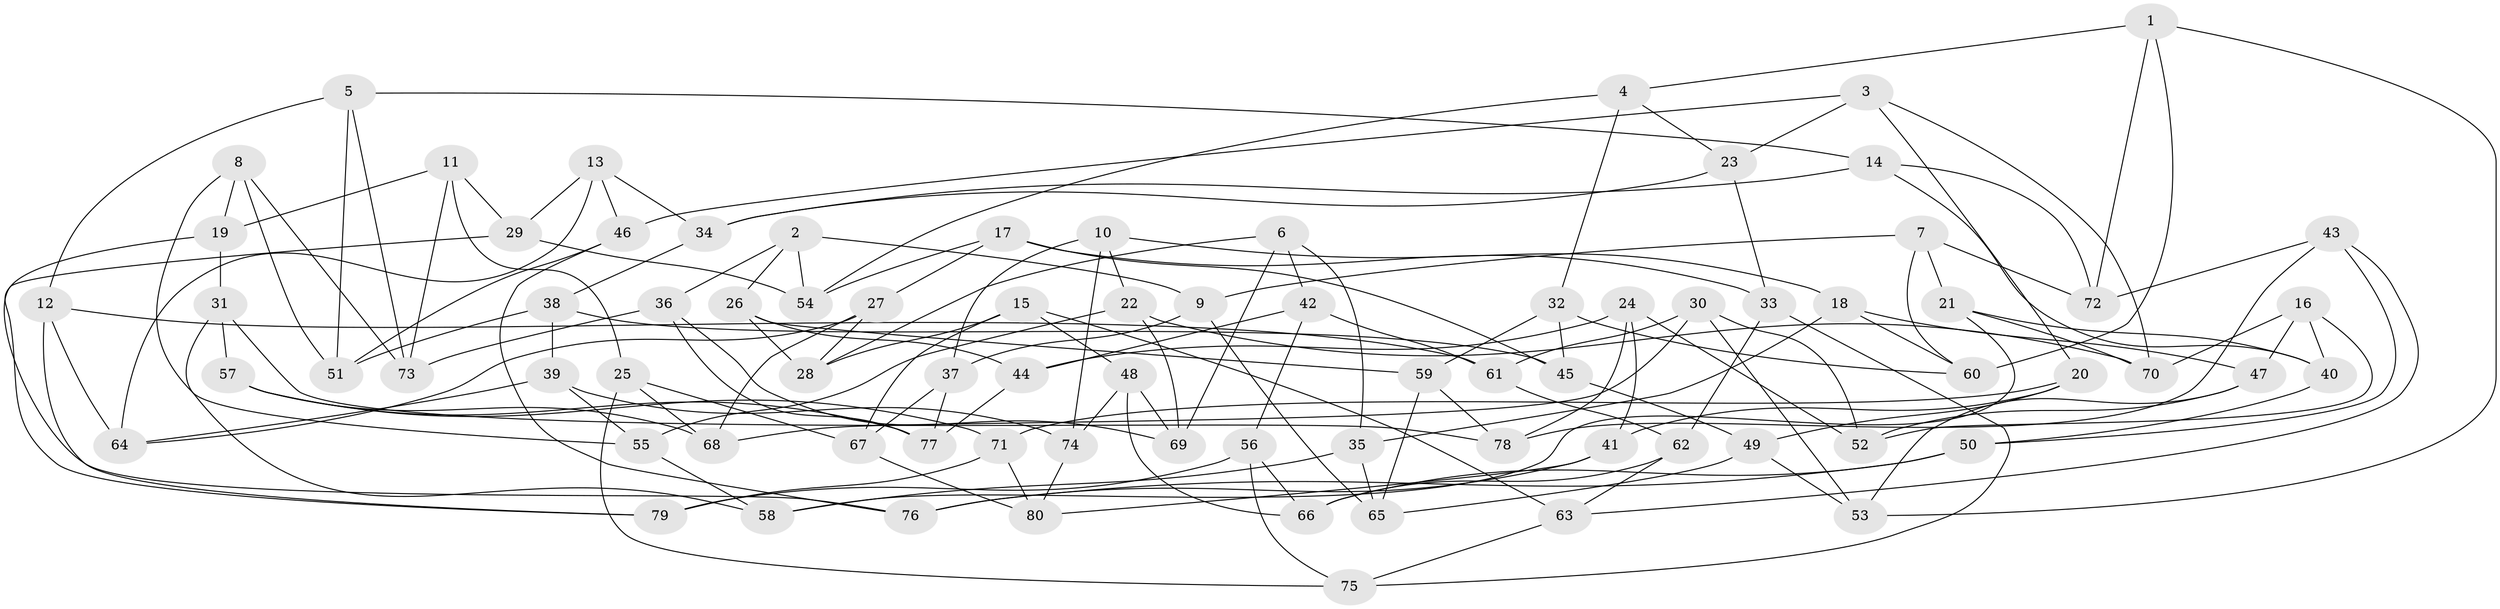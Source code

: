 // Generated by graph-tools (version 1.1) at 2025/16/03/09/25 04:16:35]
// undirected, 80 vertices, 160 edges
graph export_dot {
graph [start="1"]
  node [color=gray90,style=filled];
  1;
  2;
  3;
  4;
  5;
  6;
  7;
  8;
  9;
  10;
  11;
  12;
  13;
  14;
  15;
  16;
  17;
  18;
  19;
  20;
  21;
  22;
  23;
  24;
  25;
  26;
  27;
  28;
  29;
  30;
  31;
  32;
  33;
  34;
  35;
  36;
  37;
  38;
  39;
  40;
  41;
  42;
  43;
  44;
  45;
  46;
  47;
  48;
  49;
  50;
  51;
  52;
  53;
  54;
  55;
  56;
  57;
  58;
  59;
  60;
  61;
  62;
  63;
  64;
  65;
  66;
  67;
  68;
  69;
  70;
  71;
  72;
  73;
  74;
  75;
  76;
  77;
  78;
  79;
  80;
  1 -- 4;
  1 -- 53;
  1 -- 60;
  1 -- 72;
  2 -- 36;
  2 -- 54;
  2 -- 26;
  2 -- 9;
  3 -- 20;
  3 -- 70;
  3 -- 23;
  3 -- 46;
  4 -- 23;
  4 -- 32;
  4 -- 54;
  5 -- 51;
  5 -- 14;
  5 -- 73;
  5 -- 12;
  6 -- 69;
  6 -- 42;
  6 -- 28;
  6 -- 35;
  7 -- 72;
  7 -- 60;
  7 -- 21;
  7 -- 9;
  8 -- 51;
  8 -- 73;
  8 -- 19;
  8 -- 55;
  9 -- 65;
  9 -- 37;
  10 -- 37;
  10 -- 22;
  10 -- 18;
  10 -- 74;
  11 -- 25;
  11 -- 29;
  11 -- 19;
  11 -- 73;
  12 -- 61;
  12 -- 79;
  12 -- 64;
  13 -- 34;
  13 -- 29;
  13 -- 64;
  13 -- 46;
  14 -- 34;
  14 -- 72;
  14 -- 40;
  15 -- 67;
  15 -- 28;
  15 -- 48;
  15 -- 63;
  16 -- 47;
  16 -- 70;
  16 -- 52;
  16 -- 40;
  17 -- 45;
  17 -- 27;
  17 -- 54;
  17 -- 33;
  18 -- 60;
  18 -- 35;
  18 -- 47;
  19 -- 31;
  19 -- 76;
  20 -- 71;
  20 -- 49;
  20 -- 41;
  21 -- 40;
  21 -- 58;
  21 -- 70;
  22 -- 55;
  22 -- 70;
  22 -- 69;
  23 -- 33;
  23 -- 34;
  24 -- 41;
  24 -- 44;
  24 -- 52;
  24 -- 78;
  25 -- 68;
  25 -- 75;
  25 -- 67;
  26 -- 59;
  26 -- 44;
  26 -- 28;
  27 -- 64;
  27 -- 28;
  27 -- 68;
  29 -- 79;
  29 -- 54;
  30 -- 52;
  30 -- 68;
  30 -- 53;
  30 -- 61;
  31 -- 58;
  31 -- 57;
  31 -- 78;
  32 -- 60;
  32 -- 59;
  32 -- 45;
  33 -- 62;
  33 -- 75;
  34 -- 38;
  35 -- 65;
  35 -- 58;
  36 -- 73;
  36 -- 77;
  36 -- 69;
  37 -- 77;
  37 -- 67;
  38 -- 45;
  38 -- 39;
  38 -- 51;
  39 -- 55;
  39 -- 64;
  39 -- 74;
  40 -- 50;
  41 -- 80;
  41 -- 76;
  42 -- 56;
  42 -- 44;
  42 -- 61;
  43 -- 63;
  43 -- 78;
  43 -- 50;
  43 -- 72;
  44 -- 77;
  45 -- 49;
  46 -- 76;
  46 -- 51;
  47 -- 52;
  47 -- 53;
  48 -- 74;
  48 -- 66;
  48 -- 69;
  49 -- 53;
  49 -- 65;
  50 -- 66;
  50 -- 76;
  55 -- 58;
  56 -- 66;
  56 -- 75;
  56 -- 79;
  57 -- 77;
  57 -- 71;
  57 -- 68;
  59 -- 78;
  59 -- 65;
  61 -- 62;
  62 -- 63;
  62 -- 66;
  63 -- 75;
  67 -- 80;
  71 -- 80;
  71 -- 79;
  74 -- 80;
}
